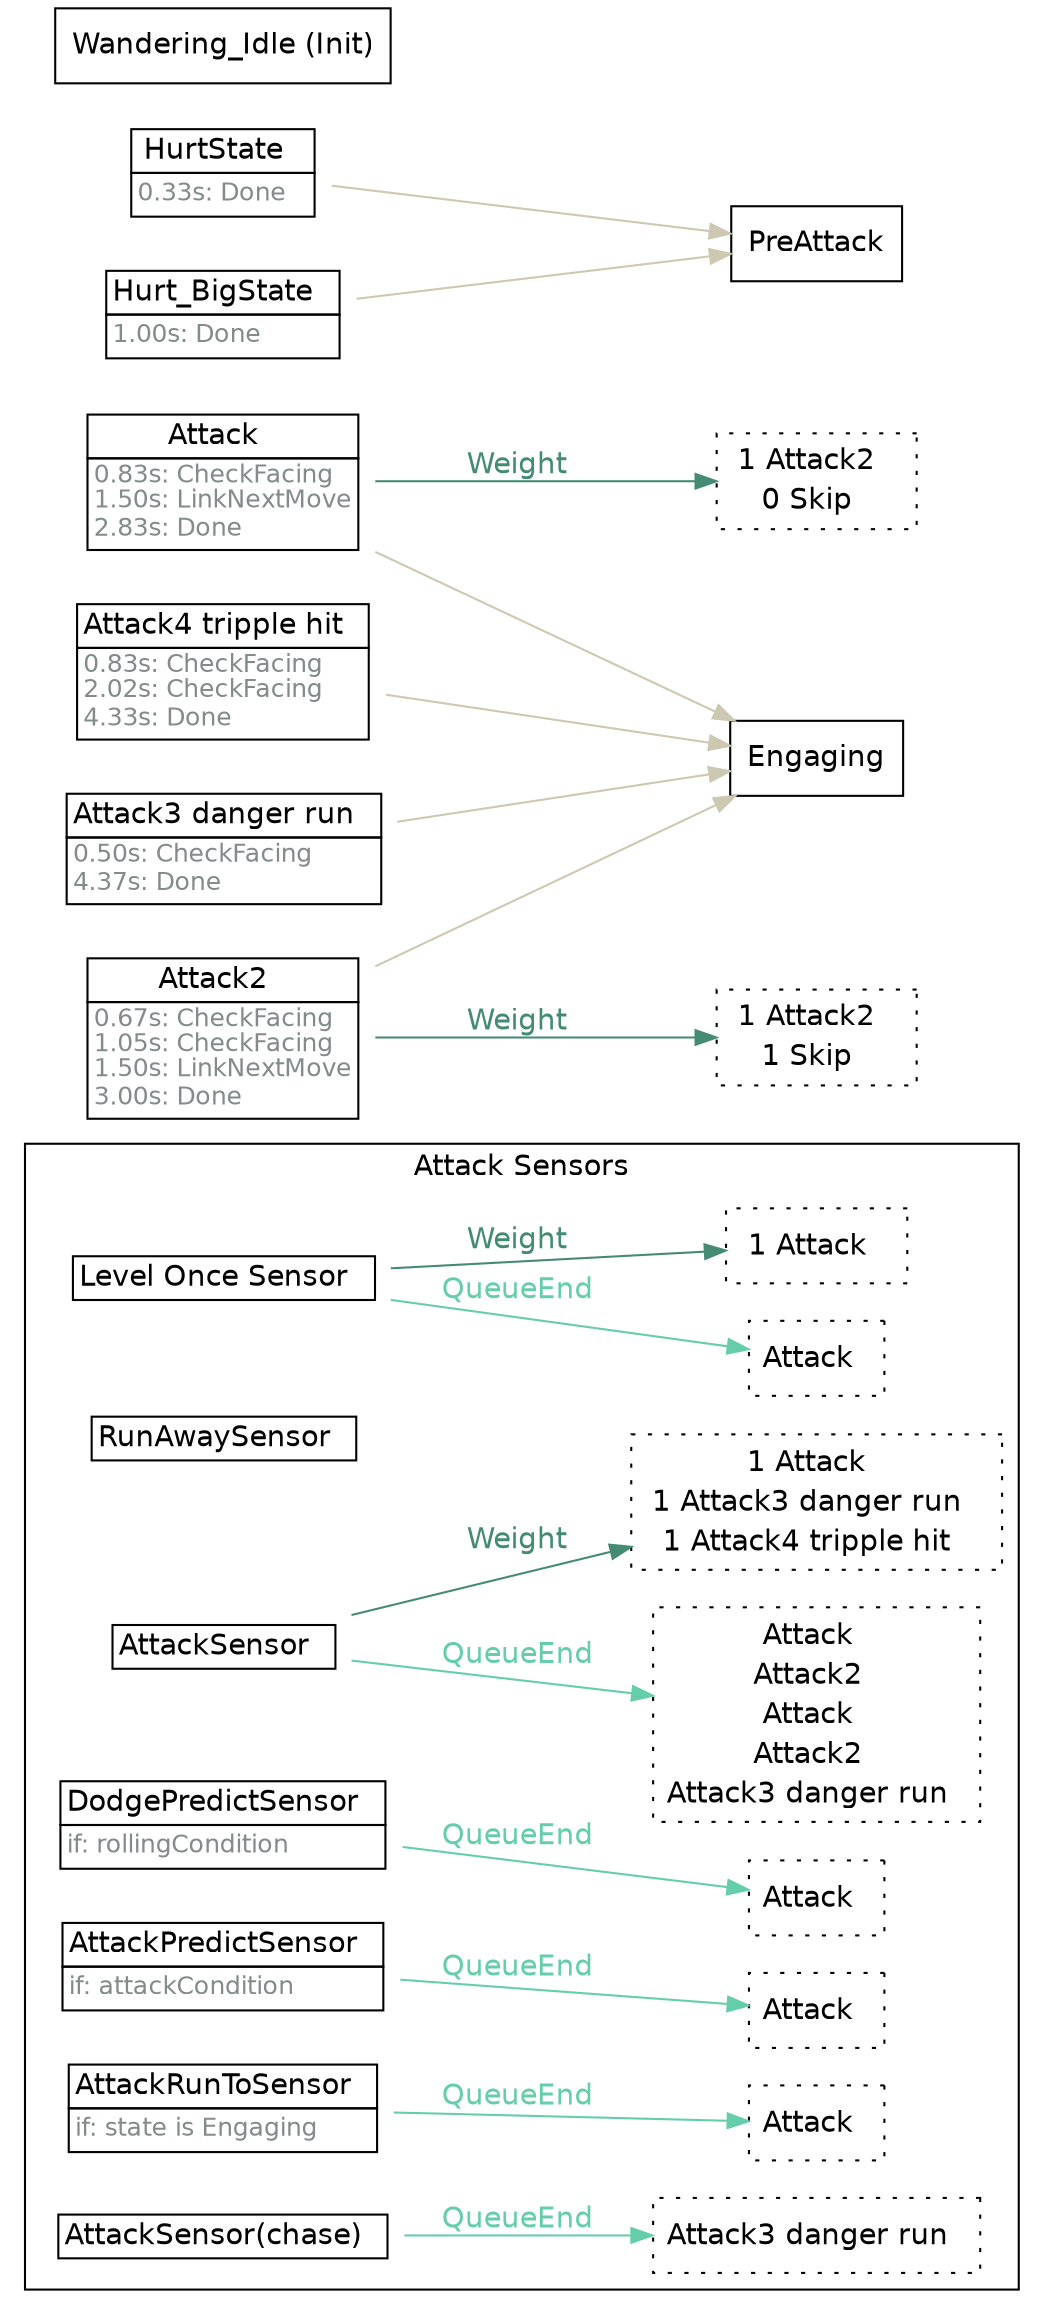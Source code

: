 strict digraph "Foo" {
	"rankdir"="LR";
	node ["shape"="box","fontname"="Helvetica"];
	edge ["fontname"="Helvetica"];
	subgraph "cluster_attacksensors" {
		"rank"="sink";
		"label"="Attack Sensors";
		"fontname"="Helvetica";
		"Level Once Sensor" ["shape"="plaintext","label"=<<TABLE border="0" cellspacing="0" cellborder="1" cellpadding="2"><TR><TD>Level Once Sensor  </TD></TR></TABLE>>]
		"Level Once Sensor_linked" ["shape"="box","style"="dotted","label"=<<TABLE border="0" cellspacing="0" cellborder="0" cellpadding="2"><TR><TD>Attack  </TD></TR></TABLE>>,"margin"="0.05"]
		"Level Once Sensor" -> "Level Once Sensor_linked"  ["label"="QueueEnd","color"="aquamarine3","fontcolor"="aquamarine3"]
		"Level Once Sensor_weight" ["shape"="box","style"="dotted","label"=<<TABLE border="0" cellspacing="0" cellborder="0" cellpadding="2"><TR><TD>1 Attack  </TD></TR></TABLE>>]
		"Level Once Sensor" -> "Level Once Sensor_weight"  ["label"="Weight","color"="aquamarine4","fontcolor"="aquamarine4"]
		"RunAwaySensor" ["shape"="plaintext","label"=<<TABLE border="0" cellspacing="0" cellborder="1" cellpadding="2"><TR><TD>RunAwaySensor  </TD></TR></TABLE>>]
		"AttackSensor" ["shape"="plaintext","label"=<<TABLE border="0" cellspacing="0" cellborder="1" cellpadding="2"><TR><TD>AttackSensor  </TD></TR></TABLE>>]
		"AttackSensor_linked" ["shape"="box","style"="dotted","label"=<<TABLE border="0" cellspacing="0" cellborder="0" cellpadding="2"><TR><TD>Attack  </TD></TR><TR><TD>Attack2  </TD></TR><TR><TD>Attack  </TD></TR><TR><TD>Attack2  </TD></TR><TR><TD>Attack3 danger run  </TD></TR></TABLE>>,"margin"="0.05"]
		"AttackSensor" -> "AttackSensor_linked"  ["label"="QueueEnd","color"="aquamarine3","fontcolor"="aquamarine3"]
		"AttackSensor_weight" ["shape"="box","style"="dotted","label"=<<TABLE border="0" cellspacing="0" cellborder="0" cellpadding="2"><TR><TD>1 Attack  </TD></TR><TR><TD>1 Attack3 danger run  </TD></TR><TR><TD>1 Attack4 tripple hit  </TD></TR></TABLE>>]
		"AttackSensor" -> "AttackSensor_weight"  ["label"="Weight","color"="aquamarine4","fontcolor"="aquamarine4"]
		"DodgePredictSensor" ["shape"="plaintext","label"=<<TABLE border="0" cellspacing="0" cellborder="1" cellpadding="2"><TR><TD>DodgePredictSensor  </TD></TR><TR><TD align="left" balign="left"><FONT point-size="12" color="azure4">if: rollingCondition</FONT>  </TD></TR></TABLE>>]
		"DodgePredictSensor_linked" ["shape"="box","style"="dotted","label"=<<TABLE border="0" cellspacing="0" cellborder="0" cellpadding="2"><TR><TD>Attack  </TD></TR></TABLE>>,"margin"="0.05"]
		"DodgePredictSensor" -> "DodgePredictSensor_linked"  ["label"="QueueEnd","color"="aquamarine3","fontcolor"="aquamarine3"]
		"AttackPredictSensor" ["shape"="plaintext","label"=<<TABLE border="0" cellspacing="0" cellborder="1" cellpadding="2"><TR><TD>AttackPredictSensor  </TD></TR><TR><TD align="left" balign="left"><FONT point-size="12" color="azure4">if: attackCondition</FONT>  </TD></TR></TABLE>>]
		"AttackPredictSensor_linked" ["shape"="box","style"="dotted","label"=<<TABLE border="0" cellspacing="0" cellborder="0" cellpadding="2"><TR><TD>Attack  </TD></TR></TABLE>>,"margin"="0.05"]
		"AttackPredictSensor" -> "AttackPredictSensor_linked"  ["label"="QueueEnd","color"="aquamarine3","fontcolor"="aquamarine3"]
		"AttackRunToSensor" ["shape"="plaintext","label"=<<TABLE border="0" cellspacing="0" cellborder="1" cellpadding="2"><TR><TD>AttackRunToSensor  </TD></TR><TR><TD align="left" balign="left"><FONT point-size="12" color="azure4">if: state is Engaging</FONT>  </TD></TR></TABLE>>]
		"AttackRunToSensor_linked" ["shape"="box","style"="dotted","label"=<<TABLE border="0" cellspacing="0" cellborder="0" cellpadding="2"><TR><TD>Attack  </TD></TR></TABLE>>,"margin"="0.05"]
		"AttackRunToSensor" -> "AttackRunToSensor_linked"  ["label"="QueueEnd","color"="aquamarine3","fontcolor"="aquamarine3"]
		"AttackSensor(chase)" ["shape"="plaintext","label"=<<TABLE border="0" cellspacing="0" cellborder="1" cellpadding="2"><TR><TD>AttackSensor(chase)  </TD></TR></TABLE>>]
		"AttackSensor(chase)_linked" ["shape"="box","style"="dotted","label"=<<TABLE border="0" cellspacing="0" cellborder="0" cellpadding="2"><TR><TD>Attack3 danger run  </TD></TR></TABLE>>,"margin"="0.05"]
		"AttackSensor(chase)" -> "AttackSensor(chase)_linked"  ["label"="QueueEnd","color"="aquamarine3","fontcolor"="aquamarine3"]
	}
	
	"Attack" -> "Engaging"  ["color"="cornsilk3","fontcolor"="cornsilk3"]
	"Attack_weight" ["shape"="box","style"="dotted","label"=<<TABLE border="0" cellspacing="0" cellborder="0" cellpadding="2"><TR><TD>1 Attack2  </TD></TR><TR><TD>0 Skip  </TD></TR></TABLE>>]
	"Attack" -> "Attack_weight"  ["label"="Weight","color"="aquamarine4","fontcolor"="aquamarine4"]
	"Attack" ["shape"="plaintext","label"=<<TABLE border="0" cellspacing="0" cellborder="1" cellpadding="2"><TR><TD>Attack  </TD></TR><TR><TD align="left" balign="left"><FONT point-size="12" color="azure4">0.83s: CheckFacing<br/>1.50s: LinkNextMove<br/>2.83s: Done</FONT>  </TD></TR></TABLE>>]
	"Attack2" -> "Engaging"  ["color"="cornsilk3","fontcolor"="cornsilk3"]
	"Attack2_weight" ["shape"="box","style"="dotted","label"=<<TABLE border="0" cellspacing="0" cellborder="0" cellpadding="2"><TR><TD>1 Attack2  </TD></TR><TR><TD>1 Skip  </TD></TR></TABLE>>]
	"Attack2" -> "Attack2_weight"  ["label"="Weight","color"="aquamarine4","fontcolor"="aquamarine4"]
	"Attack2" ["shape"="plaintext","label"=<<TABLE border="0" cellspacing="0" cellborder="1" cellpadding="2"><TR><TD>Attack2  </TD></TR><TR><TD align="left" balign="left"><FONT point-size="12" color="azure4">0.67s: CheckFacing<br/>1.05s: CheckFacing<br/>1.50s: LinkNextMove<br/>3.00s: Done</FONT>  </TD></TR></TABLE>>]
	"Attack3 danger run" -> "Engaging"  ["color"="cornsilk3","fontcolor"="cornsilk3"]
	"Attack3 danger run" ["shape"="plaintext","label"=<<TABLE border="0" cellspacing="0" cellborder="1" cellpadding="2"><TR><TD>Attack3 danger run  </TD></TR><TR><TD align="left" balign="left"><FONT point-size="12" color="azure4">0.50s: CheckFacing<br/>4.37s: Done</FONT>  </TD></TR></TABLE>>]
	"Attack4 tripple hit" -> "Engaging"  ["color"="cornsilk3","fontcolor"="cornsilk3"]
	"Attack4 tripple hit" ["shape"="plaintext","label"=<<TABLE border="0" cellspacing="0" cellborder="1" cellpadding="2"><TR><TD>Attack4 tripple hit  </TD></TR><TR><TD align="left" balign="left"><FONT point-size="12" color="azure4">0.83s: CheckFacing<br/>2.02s: CheckFacing<br/>4.33s: Done</FONT>  </TD></TR></TABLE>>]
	"HurtState" -> "PreAttack"  ["color"="cornsilk3","fontcolor"="cornsilk3"]
	"HurtState" ["shape"="plaintext","label"=<<TABLE border="0" cellspacing="0" cellborder="1" cellpadding="2"><TR><TD>HurtState  </TD></TR><TR><TD align="left" balign="left"><FONT point-size="12" color="azure4">0.33s: Done</FONT>  </TD></TR></TABLE>>]
	"Hurt_BigState" -> "PreAttack"  ["color"="cornsilk3","fontcolor"="cornsilk3"]
	"Hurt_BigState" ["shape"="plaintext","label"=<<TABLE border="0" cellspacing="0" cellborder="1" cellpadding="2"><TR><TD>Hurt_BigState  </TD></TR><TR><TD align="left" balign="left"><FONT point-size="12" color="azure4">1.00s: Done</FONT>  </TD></TR></TABLE>>]
	"Wandering_Idle" ["label"="Wandering_Idle (Init)"]
}
